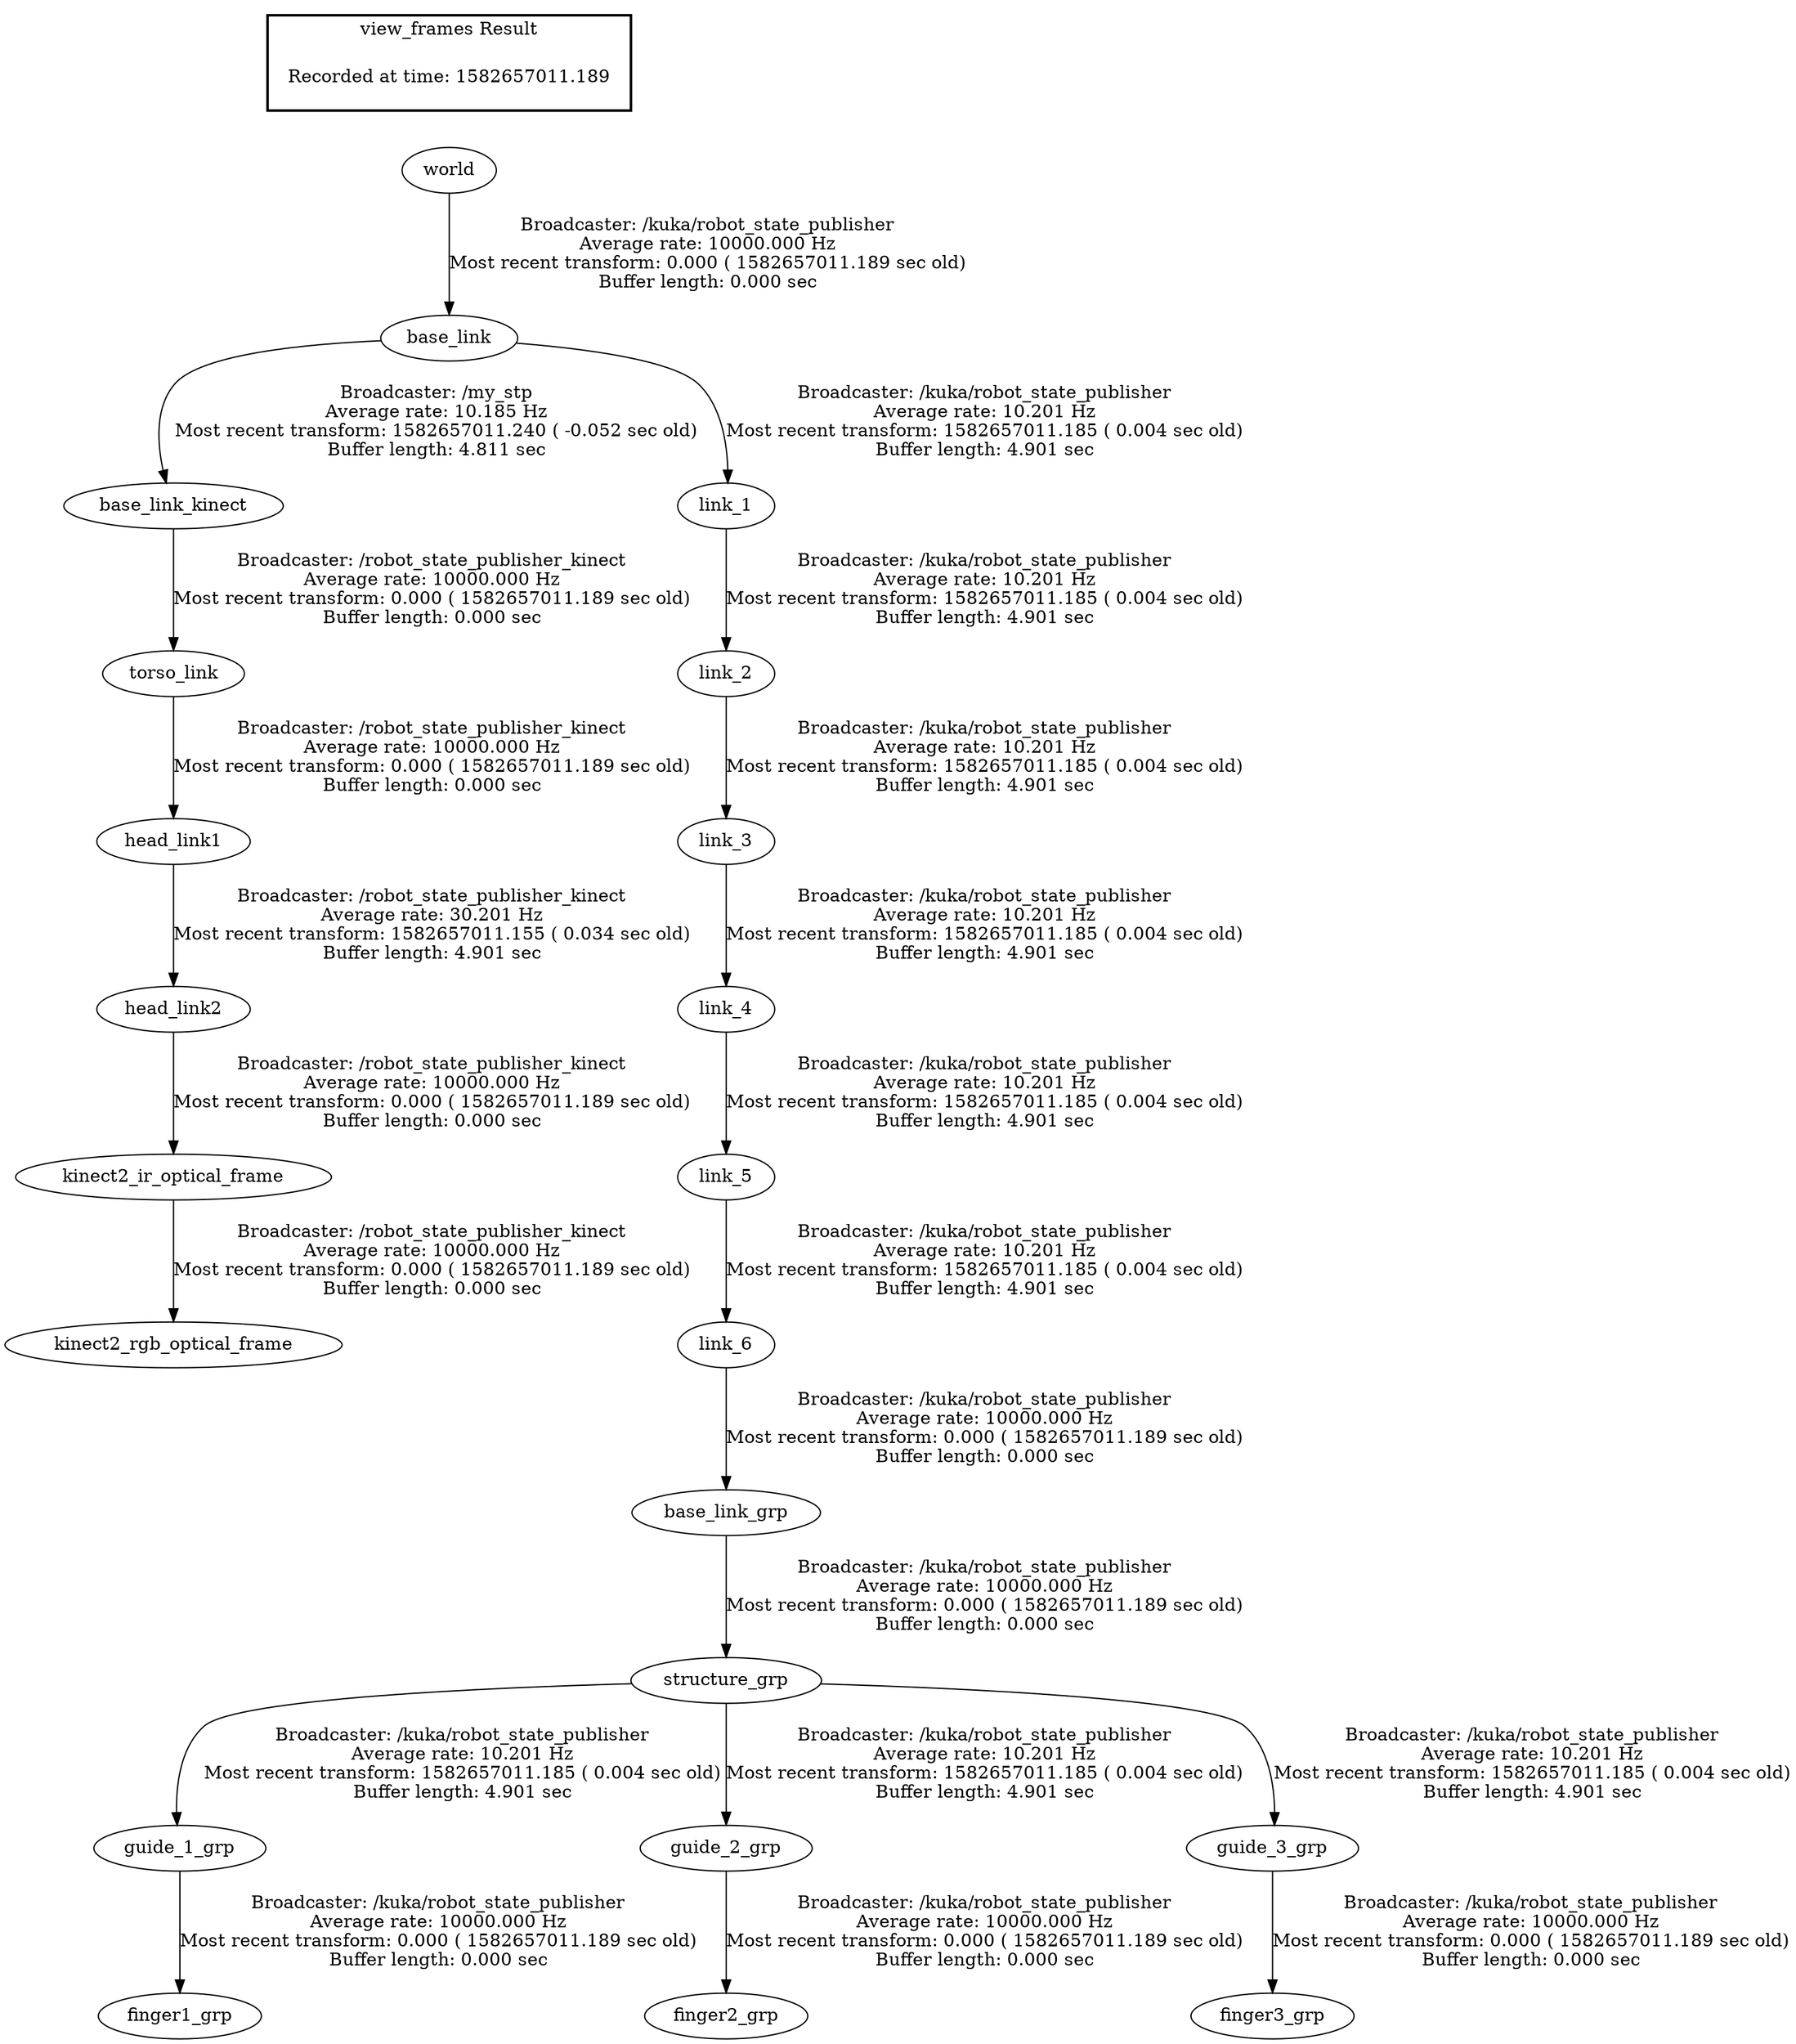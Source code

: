 digraph G {
"head_link2" -> "kinect2_ir_optical_frame"[label="Broadcaster: /robot_state_publisher_kinect\nAverage rate: 10000.000 Hz\nMost recent transform: 0.000 ( 1582657011.189 sec old)\nBuffer length: 0.000 sec\n"];
"head_link1" -> "head_link2"[label="Broadcaster: /robot_state_publisher_kinect\nAverage rate: 30.201 Hz\nMost recent transform: 1582657011.155 ( 0.034 sec old)\nBuffer length: 4.901 sec\n"];
"kinect2_ir_optical_frame" -> "kinect2_rgb_optical_frame"[label="Broadcaster: /robot_state_publisher_kinect\nAverage rate: 10000.000 Hz\nMost recent transform: 0.000 ( 1582657011.189 sec old)\nBuffer length: 0.000 sec\n"];
"torso_link" -> "head_link1"[label="Broadcaster: /robot_state_publisher_kinect\nAverage rate: 10000.000 Hz\nMost recent transform: 0.000 ( 1582657011.189 sec old)\nBuffer length: 0.000 sec\n"];
"base_link_kinect" -> "torso_link"[label="Broadcaster: /robot_state_publisher_kinect\nAverage rate: 10000.000 Hz\nMost recent transform: 0.000 ( 1582657011.189 sec old)\nBuffer length: 0.000 sec\n"];
"base_link" -> "base_link_kinect"[label="Broadcaster: /my_stp\nAverage rate: 10.185 Hz\nMost recent transform: 1582657011.240 ( -0.052 sec old)\nBuffer length: 4.811 sec\n"];
"base_link_grp" -> "structure_grp"[label="Broadcaster: /kuka/robot_state_publisher\nAverage rate: 10000.000 Hz\nMost recent transform: 0.000 ( 1582657011.189 sec old)\nBuffer length: 0.000 sec\n"];
"link_6" -> "base_link_grp"[label="Broadcaster: /kuka/robot_state_publisher\nAverage rate: 10000.000 Hz\nMost recent transform: 0.000 ( 1582657011.189 sec old)\nBuffer length: 0.000 sec\n"];
"guide_1_grp" -> "finger1_grp"[label="Broadcaster: /kuka/robot_state_publisher\nAverage rate: 10000.000 Hz\nMost recent transform: 0.000 ( 1582657011.189 sec old)\nBuffer length: 0.000 sec\n"];
"structure_grp" -> "guide_1_grp"[label="Broadcaster: /kuka/robot_state_publisher\nAverage rate: 10.201 Hz\nMost recent transform: 1582657011.185 ( 0.004 sec old)\nBuffer length: 4.901 sec\n"];
"guide_2_grp" -> "finger2_grp"[label="Broadcaster: /kuka/robot_state_publisher\nAverage rate: 10000.000 Hz\nMost recent transform: 0.000 ( 1582657011.189 sec old)\nBuffer length: 0.000 sec\n"];
"structure_grp" -> "guide_2_grp"[label="Broadcaster: /kuka/robot_state_publisher\nAverage rate: 10.201 Hz\nMost recent transform: 1582657011.185 ( 0.004 sec old)\nBuffer length: 4.901 sec\n"];
"guide_3_grp" -> "finger3_grp"[label="Broadcaster: /kuka/robot_state_publisher\nAverage rate: 10000.000 Hz\nMost recent transform: 0.000 ( 1582657011.189 sec old)\nBuffer length: 0.000 sec\n"];
"structure_grp" -> "guide_3_grp"[label="Broadcaster: /kuka/robot_state_publisher\nAverage rate: 10.201 Hz\nMost recent transform: 1582657011.185 ( 0.004 sec old)\nBuffer length: 4.901 sec\n"];
"link_5" -> "link_6"[label="Broadcaster: /kuka/robot_state_publisher\nAverage rate: 10.201 Hz\nMost recent transform: 1582657011.185 ( 0.004 sec old)\nBuffer length: 4.901 sec\n"];
"world" -> "base_link"[label="Broadcaster: /kuka/robot_state_publisher\nAverage rate: 10000.000 Hz\nMost recent transform: 0.000 ( 1582657011.189 sec old)\nBuffer length: 0.000 sec\n"];
"base_link" -> "link_1"[label="Broadcaster: /kuka/robot_state_publisher\nAverage rate: 10.201 Hz\nMost recent transform: 1582657011.185 ( 0.004 sec old)\nBuffer length: 4.901 sec\n"];
"link_1" -> "link_2"[label="Broadcaster: /kuka/robot_state_publisher\nAverage rate: 10.201 Hz\nMost recent transform: 1582657011.185 ( 0.004 sec old)\nBuffer length: 4.901 sec\n"];
"link_2" -> "link_3"[label="Broadcaster: /kuka/robot_state_publisher\nAverage rate: 10.201 Hz\nMost recent transform: 1582657011.185 ( 0.004 sec old)\nBuffer length: 4.901 sec\n"];
"link_3" -> "link_4"[label="Broadcaster: /kuka/robot_state_publisher\nAverage rate: 10.201 Hz\nMost recent transform: 1582657011.185 ( 0.004 sec old)\nBuffer length: 4.901 sec\n"];
"link_4" -> "link_5"[label="Broadcaster: /kuka/robot_state_publisher\nAverage rate: 10.201 Hz\nMost recent transform: 1582657011.185 ( 0.004 sec old)\nBuffer length: 4.901 sec\n"];
edge [style=invis];
 subgraph cluster_legend { style=bold; color=black; label ="view_frames Result";
"Recorded at time: 1582657011.189"[ shape=plaintext ] ;
 }->"world";
}